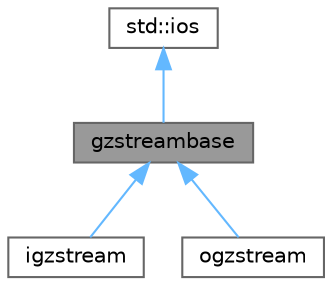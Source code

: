 digraph "gzstreambase"
{
 // LATEX_PDF_SIZE
  bgcolor="transparent";
  edge [fontname=Helvetica,fontsize=10,labelfontname=Helvetica,labelfontsize=10];
  node [fontname=Helvetica,fontsize=10,shape=box,height=0.2,width=0.4];
  Node1 [label="gzstreambase",height=0.2,width=0.4,color="gray40", fillcolor="grey60", style="filled", fontcolor="black",tooltip=" "];
  Node2 -> Node1 [dir="back",color="steelblue1",style="solid"];
  Node2 [label="std::ios",height=0.2,width=0.4,color="gray40", fillcolor="white", style="filled",tooltip=" "];
  Node1 -> Node3 [dir="back",color="steelblue1",style="solid"];
  Node3 [label="igzstream",height=0.2,width=0.4,color="gray40", fillcolor="white", style="filled",URL="$classigzstream.html",tooltip=" "];
  Node1 -> Node4 [dir="back",color="steelblue1",style="solid"];
  Node4 [label="ogzstream",height=0.2,width=0.4,color="gray40", fillcolor="white", style="filled",URL="$classogzstream.html",tooltip=" "];
}
